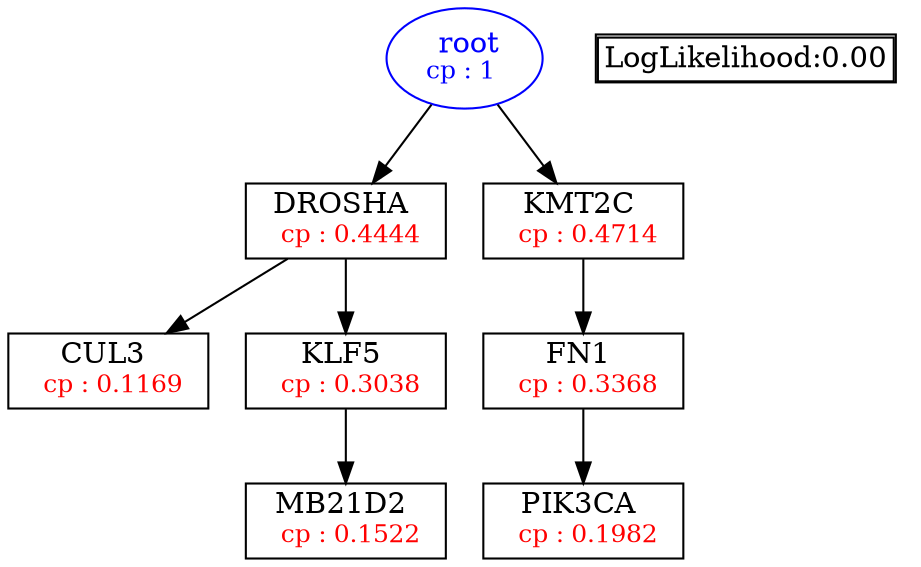digraph tree {
    "root" [label=<<font color='Blue'> root</font><br/><font color='Blue' POINT-SIZE='12'>cp : 1 </font>>, shape=oval, color=Blue];
    "S5" [label =<DROSHA <br/> <font color='Red' POINT-SIZE='12'> cp : 0.4444 </font>>, shape=box];
    "S2" [label =<CUL3 <br/> <font color='Red' POINT-SIZE='12'> cp : 0.1169 </font>>, shape=box];
    "S7" [label =<KLF5 <br/> <font color='Red' POINT-SIZE='12'> cp : 0.3038 </font>>, shape=box];
    "S4" [label =<MB21D2 <br/> <font color='Red' POINT-SIZE='12'> cp : 0.1522 </font>>, shape=box];
    "S6" [label =<KMT2C <br/> <font color='Red' POINT-SIZE='12'> cp : 0.4714 </font>>, shape=box];
    "S1" [label =<FN1 <br/> <font color='Red' POINT-SIZE='12'> cp : 0.3368 </font>>, shape=box];
    "S3" [label =<PIK3CA <br/> <font color='Red' POINT-SIZE='12'> cp : 0.1982 </font>>, shape=box];
    "root" -> "S5";
    "root" -> "S6";
    "S5" -> "S2";
    "S5" -> "S7";
    "S7" -> "S4";
    "S6" -> "S1";
    "S1" -> "S3";

    node[shape=plaintext]
    fontsize="10"
    struct1 [label=
    <<TABLE BORDER="1" CELLBORDER="1" CELLSPACING="0" >
    <TR><TD ALIGN="LEFT">LogLikelihood:0.00</TD></TR>
    </TABLE>>];

}

